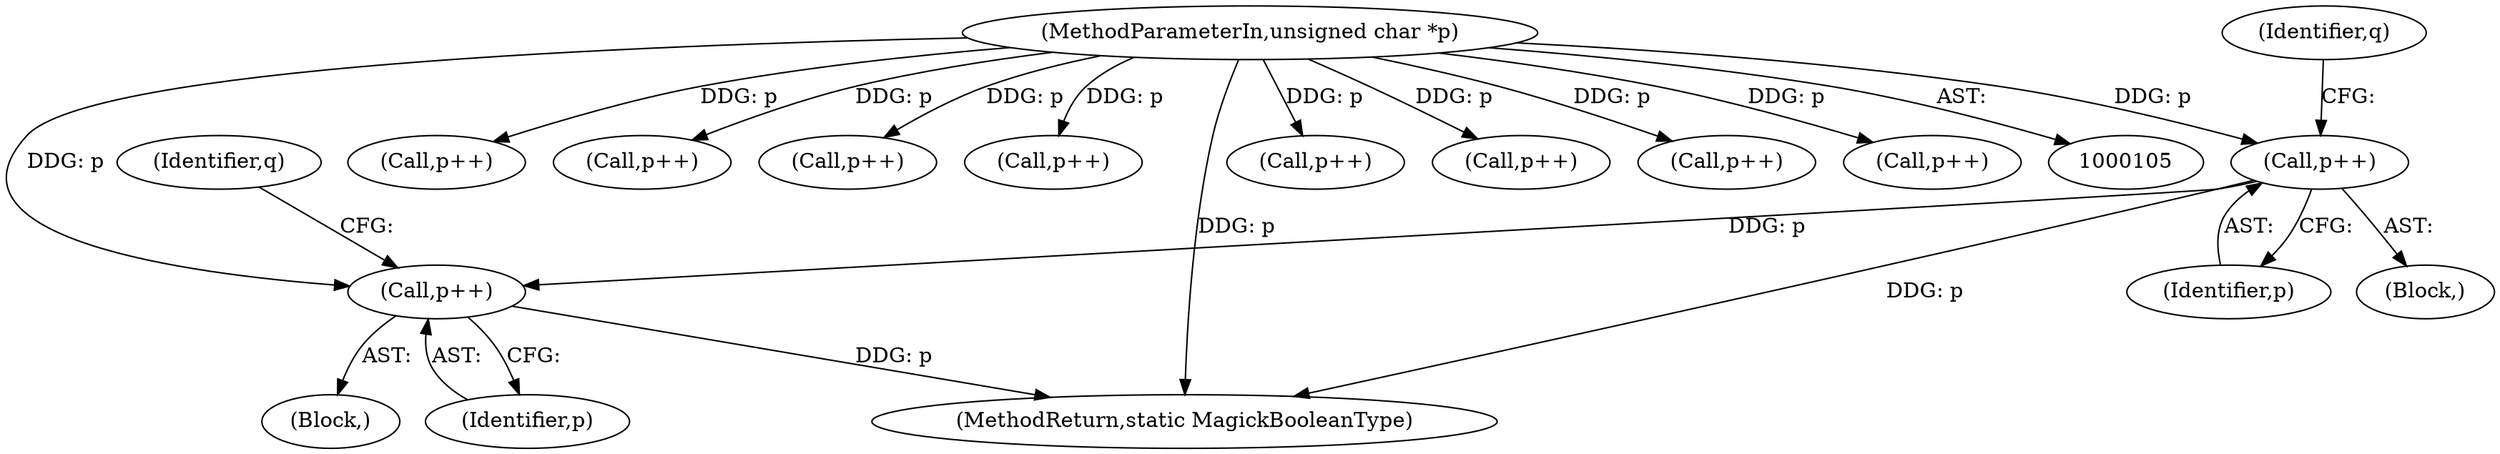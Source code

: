 digraph "0_ImageMagick_cc4ac341f29fa368da6ef01c207deaf8c61f6a2e@pointer" {
"1000700" [label="(Call,p++)"];
"1000654" [label="(Call,p++)"];
"1000108" [label="(MethodParameterIn,unsigned char *p)"];
"1000434" [label="(Call,p++)"];
"1000654" [label="(Call,p++)"];
"1000783" [label="(Call,p++)"];
"1000701" [label="(Identifier,p)"];
"1000703" [label="(Identifier,q)"];
"1000750" [label="(Call,p++)"];
"1000589" [label="(Block,)"];
"1000776" [label="(Call,p++)"];
"1000807" [label="(MethodReturn,static MagickBooleanType)"];
"1000108" [label="(MethodParameterIn,unsigned char *p)"];
"1000655" [label="(Identifier,p)"];
"1000202" [label="(Call,p++)"];
"1000657" [label="(Identifier,q)"];
"1000790" [label="(Call,p++)"];
"1000668" [label="(Block,)"];
"1000568" [label="(Call,p++)"];
"1000274" [label="(Call,p++)"];
"1000700" [label="(Call,p++)"];
"1000700" -> "1000668"  [label="AST: "];
"1000700" -> "1000701"  [label="CFG: "];
"1000701" -> "1000700"  [label="AST: "];
"1000703" -> "1000700"  [label="CFG: "];
"1000700" -> "1000807"  [label="DDG: p"];
"1000654" -> "1000700"  [label="DDG: p"];
"1000108" -> "1000700"  [label="DDG: p"];
"1000654" -> "1000589"  [label="AST: "];
"1000654" -> "1000655"  [label="CFG: "];
"1000655" -> "1000654"  [label="AST: "];
"1000657" -> "1000654"  [label="CFG: "];
"1000654" -> "1000807"  [label="DDG: p"];
"1000108" -> "1000654"  [label="DDG: p"];
"1000108" -> "1000105"  [label="AST: "];
"1000108" -> "1000807"  [label="DDG: p"];
"1000108" -> "1000202"  [label="DDG: p"];
"1000108" -> "1000274"  [label="DDG: p"];
"1000108" -> "1000434"  [label="DDG: p"];
"1000108" -> "1000568"  [label="DDG: p"];
"1000108" -> "1000750"  [label="DDG: p"];
"1000108" -> "1000776"  [label="DDG: p"];
"1000108" -> "1000783"  [label="DDG: p"];
"1000108" -> "1000790"  [label="DDG: p"];
}

